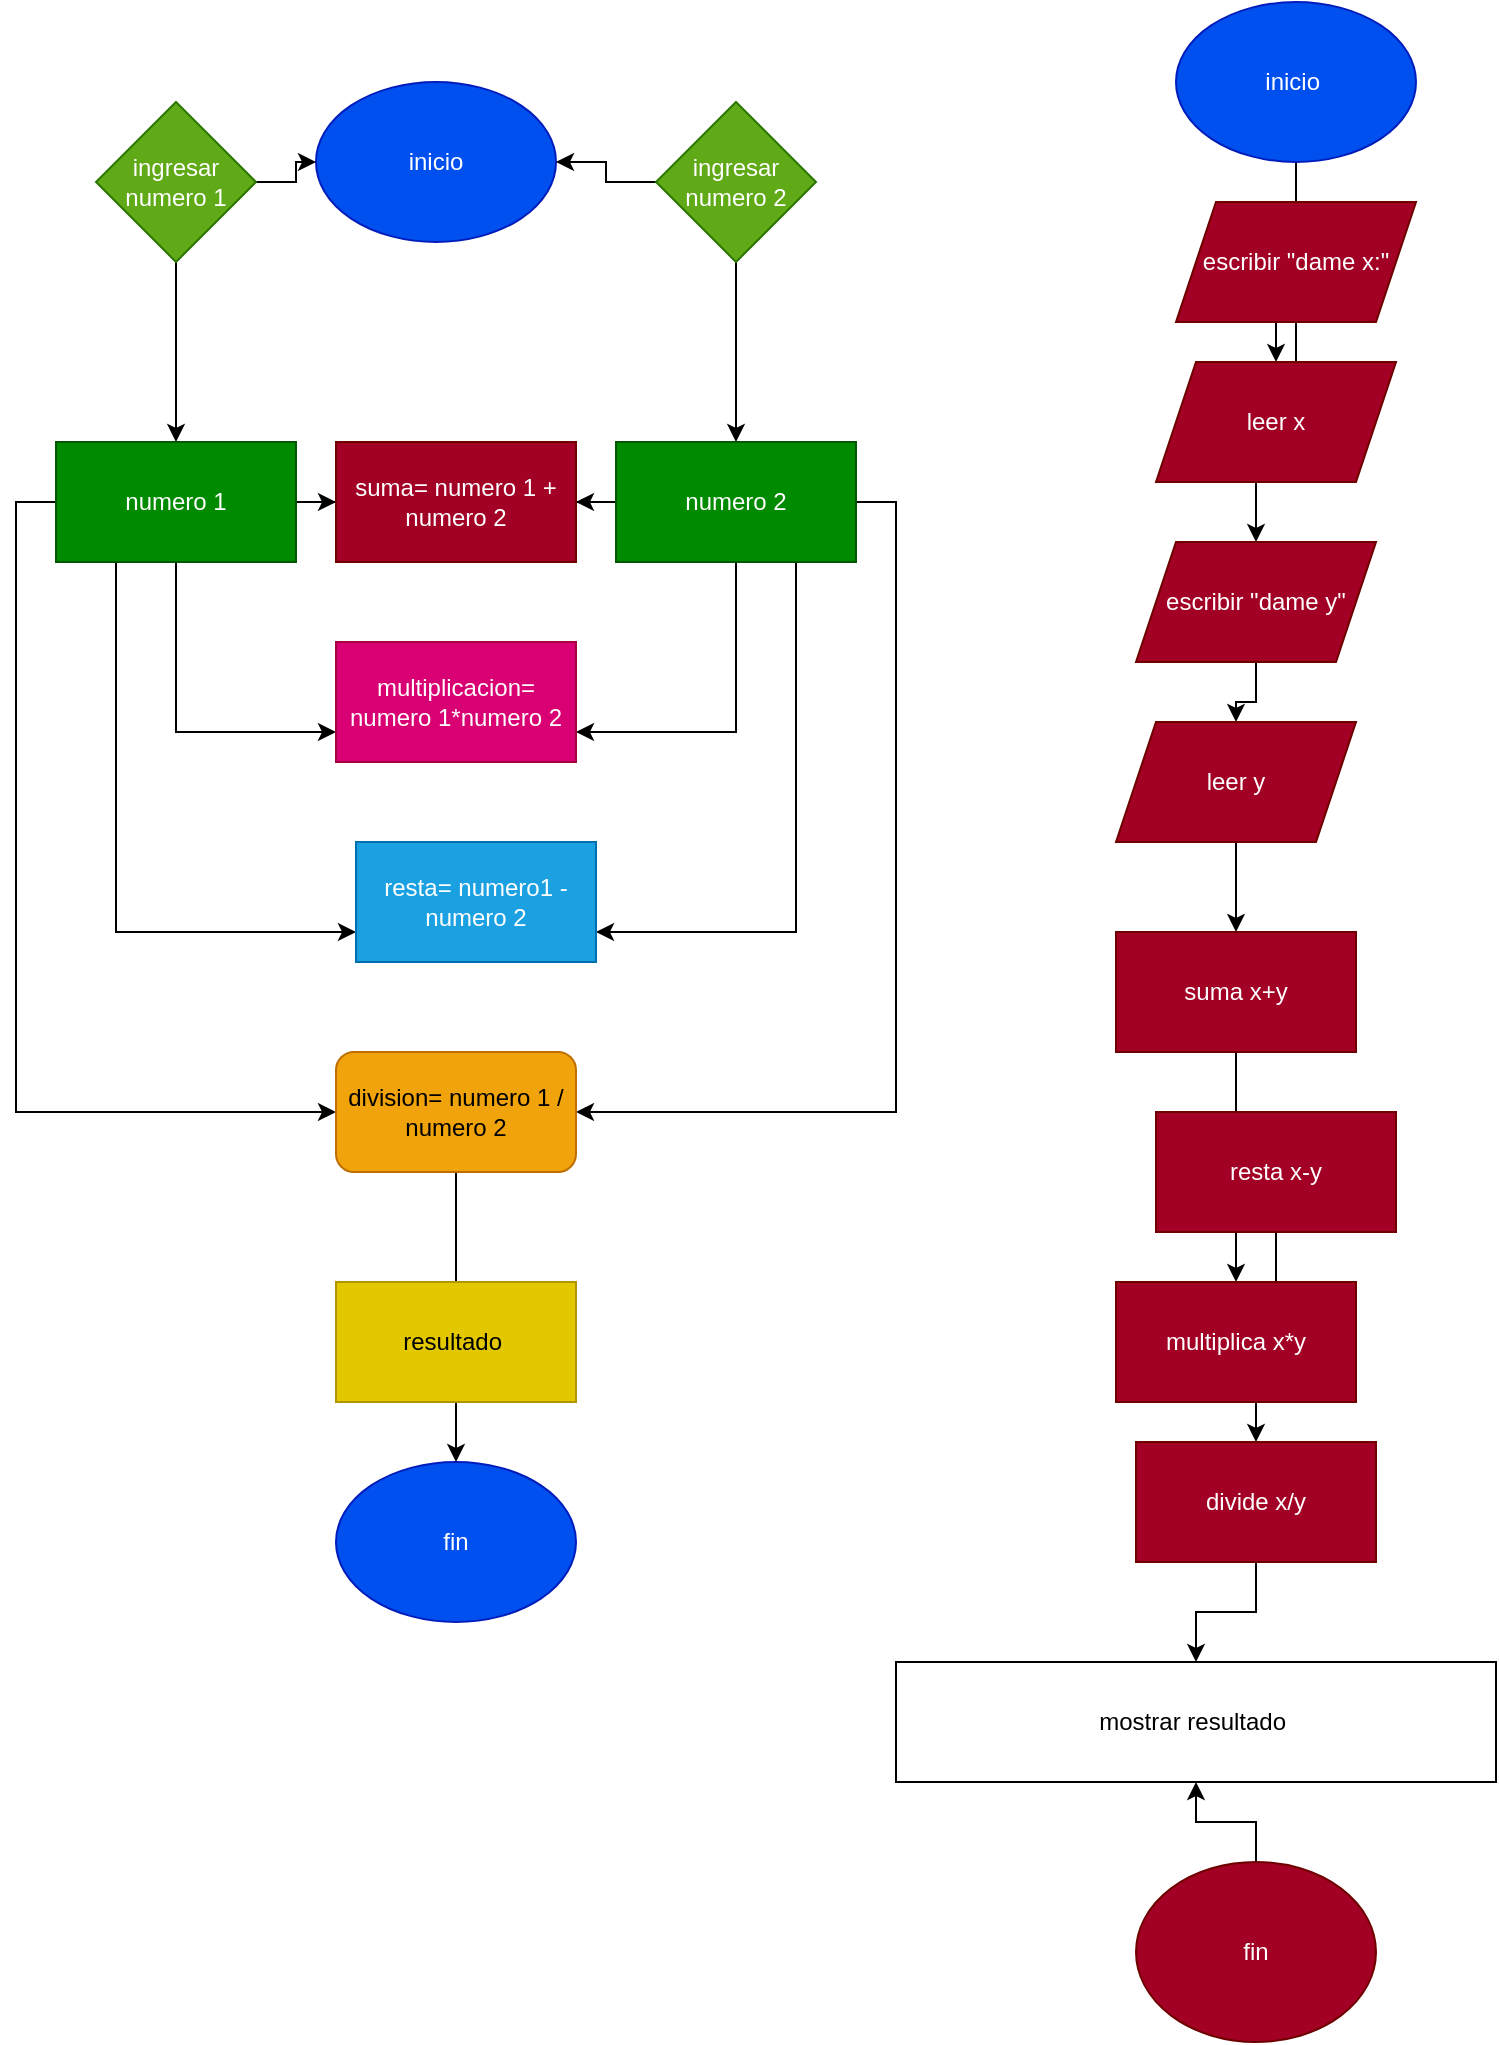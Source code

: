 <mxfile version="21.8.2" type="device">
  <diagram name="Página-1" id="uIaeZG-4yjtN7OTXWmK6">
    <mxGraphModel dx="1418" dy="820" grid="1" gridSize="10" guides="1" tooltips="1" connect="1" arrows="1" fold="1" page="1" pageScale="1" pageWidth="827" pageHeight="1169" math="0" shadow="0">
      <root>
        <mxCell id="0" />
        <mxCell id="1" parent="0" />
        <mxCell id="05Dk0mu0GuOXdBUdAoRi-3" value="inicio" style="ellipse;whiteSpace=wrap;html=1;fillColor=#0050ef;fontColor=#ffffff;strokeColor=#001DBC;" parent="1" vertex="1">
          <mxGeometry x="180" y="40" width="120" height="80" as="geometry" />
        </mxCell>
        <mxCell id="05Dk0mu0GuOXdBUdAoRi-4" value="fin" style="ellipse;whiteSpace=wrap;html=1;fillColor=#0050ef;fontColor=#ffffff;strokeColor=#001DBC;" parent="1" vertex="1">
          <mxGeometry x="190" y="730" width="120" height="80" as="geometry" />
        </mxCell>
        <mxCell id="05Dk0mu0GuOXdBUdAoRi-12" value="" style="edgeStyle=orthogonalEdgeStyle;rounded=0;orthogonalLoop=1;jettySize=auto;html=1;" parent="1" source="05Dk0mu0GuOXdBUdAoRi-5" target="05Dk0mu0GuOXdBUdAoRi-3" edge="1">
          <mxGeometry relative="1" as="geometry" />
        </mxCell>
        <mxCell id="05Dk0mu0GuOXdBUdAoRi-14" value="" style="edgeStyle=orthogonalEdgeStyle;rounded=0;orthogonalLoop=1;jettySize=auto;html=1;" parent="1" source="05Dk0mu0GuOXdBUdAoRi-5" target="05Dk0mu0GuOXdBUdAoRi-13" edge="1">
          <mxGeometry relative="1" as="geometry" />
        </mxCell>
        <mxCell id="05Dk0mu0GuOXdBUdAoRi-5" value="ingresar numero 1" style="rhombus;whiteSpace=wrap;html=1;fillColor=#60a917;fontColor=#ffffff;strokeColor=#2D7600;" parent="1" vertex="1">
          <mxGeometry x="70" y="50" width="80" height="80" as="geometry" />
        </mxCell>
        <mxCell id="05Dk0mu0GuOXdBUdAoRi-11" value="" style="edgeStyle=orthogonalEdgeStyle;rounded=0;orthogonalLoop=1;jettySize=auto;html=1;" parent="1" source="05Dk0mu0GuOXdBUdAoRi-10" target="05Dk0mu0GuOXdBUdAoRi-3" edge="1">
          <mxGeometry relative="1" as="geometry" />
        </mxCell>
        <mxCell id="05Dk0mu0GuOXdBUdAoRi-16" value="" style="edgeStyle=orthogonalEdgeStyle;rounded=0;orthogonalLoop=1;jettySize=auto;html=1;" parent="1" source="05Dk0mu0GuOXdBUdAoRi-10" target="05Dk0mu0GuOXdBUdAoRi-15" edge="1">
          <mxGeometry relative="1" as="geometry" />
        </mxCell>
        <mxCell id="05Dk0mu0GuOXdBUdAoRi-10" value="ingresar numero 2" style="rhombus;whiteSpace=wrap;html=1;fillColor=#60a917;fontColor=#ffffff;strokeColor=#2D7600;" parent="1" vertex="1">
          <mxGeometry x="350" y="50" width="80" height="80" as="geometry" />
        </mxCell>
        <mxCell id="05Dk0mu0GuOXdBUdAoRi-19" value="" style="edgeStyle=orthogonalEdgeStyle;rounded=0;orthogonalLoop=1;jettySize=auto;html=1;" parent="1" source="05Dk0mu0GuOXdBUdAoRi-13" target="05Dk0mu0GuOXdBUdAoRi-17" edge="1">
          <mxGeometry relative="1" as="geometry" />
        </mxCell>
        <mxCell id="05Dk0mu0GuOXdBUdAoRi-31" style="edgeStyle=orthogonalEdgeStyle;rounded=0;orthogonalLoop=1;jettySize=auto;html=1;exitX=0.5;exitY=1;exitDx=0;exitDy=0;entryX=0;entryY=0.75;entryDx=0;entryDy=0;" parent="1" source="05Dk0mu0GuOXdBUdAoRi-13" target="05Dk0mu0GuOXdBUdAoRi-28" edge="1">
          <mxGeometry relative="1" as="geometry" />
        </mxCell>
        <mxCell id="05Dk0mu0GuOXdBUdAoRi-34" style="edgeStyle=orthogonalEdgeStyle;rounded=0;orthogonalLoop=1;jettySize=auto;html=1;exitX=0.25;exitY=1;exitDx=0;exitDy=0;entryX=0;entryY=0.75;entryDx=0;entryDy=0;" parent="1" source="05Dk0mu0GuOXdBUdAoRi-13" target="05Dk0mu0GuOXdBUdAoRi-29" edge="1">
          <mxGeometry relative="1" as="geometry" />
        </mxCell>
        <mxCell id="05Dk0mu0GuOXdBUdAoRi-36" style="edgeStyle=orthogonalEdgeStyle;rounded=0;orthogonalLoop=1;jettySize=auto;html=1;exitX=0;exitY=0.5;exitDx=0;exitDy=0;entryX=0;entryY=0.5;entryDx=0;entryDy=0;" parent="1" source="05Dk0mu0GuOXdBUdAoRi-13" target="05Dk0mu0GuOXdBUdAoRi-30" edge="1">
          <mxGeometry relative="1" as="geometry" />
        </mxCell>
        <mxCell id="05Dk0mu0GuOXdBUdAoRi-13" value="numero 1" style="whiteSpace=wrap;html=1;fillColor=#008a00;fontColor=#ffffff;strokeColor=#005700;" parent="1" vertex="1">
          <mxGeometry x="50" y="220" width="120" height="60" as="geometry" />
        </mxCell>
        <mxCell id="05Dk0mu0GuOXdBUdAoRi-18" value="" style="edgeStyle=orthogonalEdgeStyle;rounded=0;orthogonalLoop=1;jettySize=auto;html=1;" parent="1" source="05Dk0mu0GuOXdBUdAoRi-15" target="05Dk0mu0GuOXdBUdAoRi-17" edge="1">
          <mxGeometry relative="1" as="geometry" />
        </mxCell>
        <mxCell id="05Dk0mu0GuOXdBUdAoRi-32" style="edgeStyle=orthogonalEdgeStyle;rounded=0;orthogonalLoop=1;jettySize=auto;html=1;exitX=0.5;exitY=1;exitDx=0;exitDy=0;entryX=1;entryY=0.75;entryDx=0;entryDy=0;" parent="1" source="05Dk0mu0GuOXdBUdAoRi-15" target="05Dk0mu0GuOXdBUdAoRi-28" edge="1">
          <mxGeometry relative="1" as="geometry" />
        </mxCell>
        <mxCell id="05Dk0mu0GuOXdBUdAoRi-35" style="edgeStyle=orthogonalEdgeStyle;rounded=0;orthogonalLoop=1;jettySize=auto;html=1;exitX=0.75;exitY=1;exitDx=0;exitDy=0;entryX=1;entryY=0.75;entryDx=0;entryDy=0;" parent="1" source="05Dk0mu0GuOXdBUdAoRi-15" target="05Dk0mu0GuOXdBUdAoRi-29" edge="1">
          <mxGeometry relative="1" as="geometry" />
        </mxCell>
        <mxCell id="05Dk0mu0GuOXdBUdAoRi-37" style="edgeStyle=orthogonalEdgeStyle;rounded=0;orthogonalLoop=1;jettySize=auto;html=1;exitX=1;exitY=0.5;exitDx=0;exitDy=0;entryX=1;entryY=0.5;entryDx=0;entryDy=0;" parent="1" source="05Dk0mu0GuOXdBUdAoRi-15" target="05Dk0mu0GuOXdBUdAoRi-30" edge="1">
          <mxGeometry relative="1" as="geometry" />
        </mxCell>
        <mxCell id="05Dk0mu0GuOXdBUdAoRi-15" value="numero 2" style="whiteSpace=wrap;html=1;fillColor=#008a00;fontColor=#ffffff;strokeColor=#005700;" parent="1" vertex="1">
          <mxGeometry x="330" y="220" width="120" height="60" as="geometry" />
        </mxCell>
        <mxCell id="05Dk0mu0GuOXdBUdAoRi-17" value="suma= numero 1 + numero 2" style="whiteSpace=wrap;html=1;fillColor=#a20025;fontColor=#ffffff;strokeColor=#6F0000;" parent="1" vertex="1">
          <mxGeometry x="190" y="220" width="120" height="60" as="geometry" />
        </mxCell>
        <mxCell id="05Dk0mu0GuOXdBUdAoRi-28" value="multiplicacion= numero 1*numero 2" style="rounded=0;whiteSpace=wrap;html=1;fillColor=#d80073;fontColor=#ffffff;strokeColor=#A50040;" parent="1" vertex="1">
          <mxGeometry x="190" y="320" width="120" height="60" as="geometry" />
        </mxCell>
        <mxCell id="05Dk0mu0GuOXdBUdAoRi-29" value="resta= numero1 - numero 2&lt;br&gt;" style="rounded=0;whiteSpace=wrap;html=1;fillColor=#1ba1e2;fontColor=#ffffff;strokeColor=#006EAF;" parent="1" vertex="1">
          <mxGeometry x="200" y="420" width="120" height="60" as="geometry" />
        </mxCell>
        <mxCell id="05Dk0mu0GuOXdBUdAoRi-38" value="" style="edgeStyle=orthogonalEdgeStyle;rounded=0;orthogonalLoop=1;jettySize=auto;html=1;" parent="1" source="05Dk0mu0GuOXdBUdAoRi-30" target="05Dk0mu0GuOXdBUdAoRi-4" edge="1">
          <mxGeometry relative="1" as="geometry" />
        </mxCell>
        <mxCell id="05Dk0mu0GuOXdBUdAoRi-30" value="division= numero 1 / numero 2" style="rounded=1;whiteSpace=wrap;html=1;fillColor=#f0a30a;fontColor=#000000;strokeColor=#BD7000;" parent="1" vertex="1">
          <mxGeometry x="190" y="525" width="120" height="60" as="geometry" />
        </mxCell>
        <mxCell id="05Dk0mu0GuOXdBUdAoRi-39" value="resultado&amp;nbsp;" style="rounded=0;whiteSpace=wrap;html=1;fillColor=#e3c800;strokeColor=#B09500;fontColor=#000000;" parent="1" vertex="1">
          <mxGeometry x="190" y="640" width="120" height="60" as="geometry" />
        </mxCell>
        <mxCell id="N7Em69JNBFi7zUXwMUkQ-13" value="" style="edgeStyle=orthogonalEdgeStyle;rounded=0;orthogonalLoop=1;jettySize=auto;html=1;" edge="1" parent="1" source="N7Em69JNBFi7zUXwMUkQ-1" target="N7Em69JNBFi7zUXwMUkQ-3">
          <mxGeometry relative="1" as="geometry" />
        </mxCell>
        <mxCell id="N7Em69JNBFi7zUXwMUkQ-1" value="inicio&amp;nbsp;" style="ellipse;whiteSpace=wrap;html=1;fillColor=#0050ef;fontColor=#ffffff;strokeColor=#001DBC;" vertex="1" parent="1">
          <mxGeometry x="610" width="120" height="80" as="geometry" />
        </mxCell>
        <mxCell id="N7Em69JNBFi7zUXwMUkQ-5" style="edgeStyle=orthogonalEdgeStyle;rounded=0;orthogonalLoop=1;jettySize=auto;html=1;exitX=0.5;exitY=1;exitDx=0;exitDy=0;" edge="1" parent="1" source="N7Em69JNBFi7zUXwMUkQ-2">
          <mxGeometry relative="1" as="geometry">
            <mxPoint x="670" y="150" as="targetPoint" />
          </mxGeometry>
        </mxCell>
        <mxCell id="N7Em69JNBFi7zUXwMUkQ-14" value="" style="edgeStyle=orthogonalEdgeStyle;rounded=0;orthogonalLoop=1;jettySize=auto;html=1;" edge="1" parent="1" source="N7Em69JNBFi7zUXwMUkQ-2" target="N7Em69JNBFi7zUXwMUkQ-4">
          <mxGeometry relative="1" as="geometry" />
        </mxCell>
        <mxCell id="N7Em69JNBFi7zUXwMUkQ-2" value="escribir &quot;dame x:&quot;" style="shape=parallelogram;perimeter=parallelogramPerimeter;whiteSpace=wrap;html=1;fixedSize=1;fillColor=#a20025;fontColor=#ffffff;strokeColor=#6F0000;" vertex="1" parent="1">
          <mxGeometry x="610" y="100" width="120" height="60" as="geometry" />
        </mxCell>
        <mxCell id="N7Em69JNBFi7zUXwMUkQ-3" value="leer x" style="shape=parallelogram;perimeter=parallelogramPerimeter;whiteSpace=wrap;html=1;fixedSize=1;fillColor=#a20025;fontColor=#ffffff;strokeColor=#6F0000;" vertex="1" parent="1">
          <mxGeometry x="600" y="180" width="120" height="60" as="geometry" />
        </mxCell>
        <mxCell id="N7Em69JNBFi7zUXwMUkQ-15" value="" style="edgeStyle=orthogonalEdgeStyle;rounded=0;orthogonalLoop=1;jettySize=auto;html=1;" edge="1" parent="1" source="N7Em69JNBFi7zUXwMUkQ-4" target="N7Em69JNBFi7zUXwMUkQ-6">
          <mxGeometry relative="1" as="geometry" />
        </mxCell>
        <mxCell id="N7Em69JNBFi7zUXwMUkQ-4" value="escribir &quot;dame y&quot;" style="shape=parallelogram;perimeter=parallelogramPerimeter;whiteSpace=wrap;html=1;fixedSize=1;fillColor=#a20025;fontColor=#ffffff;strokeColor=#6F0000;" vertex="1" parent="1">
          <mxGeometry x="590" y="270" width="120" height="60" as="geometry" />
        </mxCell>
        <mxCell id="N7Em69JNBFi7zUXwMUkQ-16" value="" style="edgeStyle=orthogonalEdgeStyle;rounded=0;orthogonalLoop=1;jettySize=auto;html=1;" edge="1" parent="1" source="N7Em69JNBFi7zUXwMUkQ-6" target="N7Em69JNBFi7zUXwMUkQ-7">
          <mxGeometry relative="1" as="geometry" />
        </mxCell>
        <mxCell id="N7Em69JNBFi7zUXwMUkQ-6" value="leer y" style="shape=parallelogram;perimeter=parallelogramPerimeter;whiteSpace=wrap;html=1;fixedSize=1;fillColor=#a20025;fontColor=#ffffff;strokeColor=#6F0000;" vertex="1" parent="1">
          <mxGeometry x="580" y="360" width="120" height="60" as="geometry" />
        </mxCell>
        <mxCell id="N7Em69JNBFi7zUXwMUkQ-17" value="" style="edgeStyle=orthogonalEdgeStyle;rounded=0;orthogonalLoop=1;jettySize=auto;html=1;" edge="1" parent="1" source="N7Em69JNBFi7zUXwMUkQ-7" target="N7Em69JNBFi7zUXwMUkQ-9">
          <mxGeometry relative="1" as="geometry" />
        </mxCell>
        <mxCell id="N7Em69JNBFi7zUXwMUkQ-7" value="suma x+y" style="rounded=0;whiteSpace=wrap;html=1;fillColor=#a20025;fontColor=#ffffff;strokeColor=#6F0000;" vertex="1" parent="1">
          <mxGeometry x="580" y="465" width="120" height="60" as="geometry" />
        </mxCell>
        <mxCell id="N7Em69JNBFi7zUXwMUkQ-18" value="" style="edgeStyle=orthogonalEdgeStyle;rounded=0;orthogonalLoop=1;jettySize=auto;html=1;" edge="1" parent="1" source="N7Em69JNBFi7zUXwMUkQ-8" target="N7Em69JNBFi7zUXwMUkQ-10">
          <mxGeometry relative="1" as="geometry" />
        </mxCell>
        <mxCell id="N7Em69JNBFi7zUXwMUkQ-8" value="resta x-y" style="rounded=0;whiteSpace=wrap;html=1;fillColor=#a20025;fontColor=#ffffff;strokeColor=#6F0000;" vertex="1" parent="1">
          <mxGeometry x="600" y="555" width="120" height="60" as="geometry" />
        </mxCell>
        <mxCell id="N7Em69JNBFi7zUXwMUkQ-9" value="multiplica x*y" style="rounded=0;whiteSpace=wrap;html=1;fillColor=#a20025;fontColor=#ffffff;strokeColor=#6F0000;" vertex="1" parent="1">
          <mxGeometry x="580" y="640" width="120" height="60" as="geometry" />
        </mxCell>
        <mxCell id="N7Em69JNBFi7zUXwMUkQ-19" value="" style="edgeStyle=orthogonalEdgeStyle;rounded=0;orthogonalLoop=1;jettySize=auto;html=1;" edge="1" parent="1" source="N7Em69JNBFi7zUXwMUkQ-10" target="N7Em69JNBFi7zUXwMUkQ-11">
          <mxGeometry relative="1" as="geometry" />
        </mxCell>
        <mxCell id="N7Em69JNBFi7zUXwMUkQ-10" value="divide x/y" style="rounded=0;whiteSpace=wrap;html=1;fillColor=#a20025;fontColor=#ffffff;strokeColor=#6F0000;" vertex="1" parent="1">
          <mxGeometry x="590" y="720" width="120" height="60" as="geometry" />
        </mxCell>
        <mxCell id="N7Em69JNBFi7zUXwMUkQ-11" value="mostrar resultado&amp;nbsp;" style="rounded=0;whiteSpace=wrap;html=1;" vertex="1" parent="1">
          <mxGeometry x="470" y="830" width="300" height="60" as="geometry" />
        </mxCell>
        <mxCell id="N7Em69JNBFi7zUXwMUkQ-20" value="" style="edgeStyle=orthogonalEdgeStyle;rounded=0;orthogonalLoop=1;jettySize=auto;html=1;" edge="1" parent="1" source="N7Em69JNBFi7zUXwMUkQ-12" target="N7Em69JNBFi7zUXwMUkQ-11">
          <mxGeometry relative="1" as="geometry" />
        </mxCell>
        <mxCell id="N7Em69JNBFi7zUXwMUkQ-12" value="fin" style="ellipse;whiteSpace=wrap;html=1;fillColor=#a20025;fontColor=#ffffff;strokeColor=#6F0000;" vertex="1" parent="1">
          <mxGeometry x="590" y="930" width="120" height="90" as="geometry" />
        </mxCell>
      </root>
    </mxGraphModel>
  </diagram>
</mxfile>
